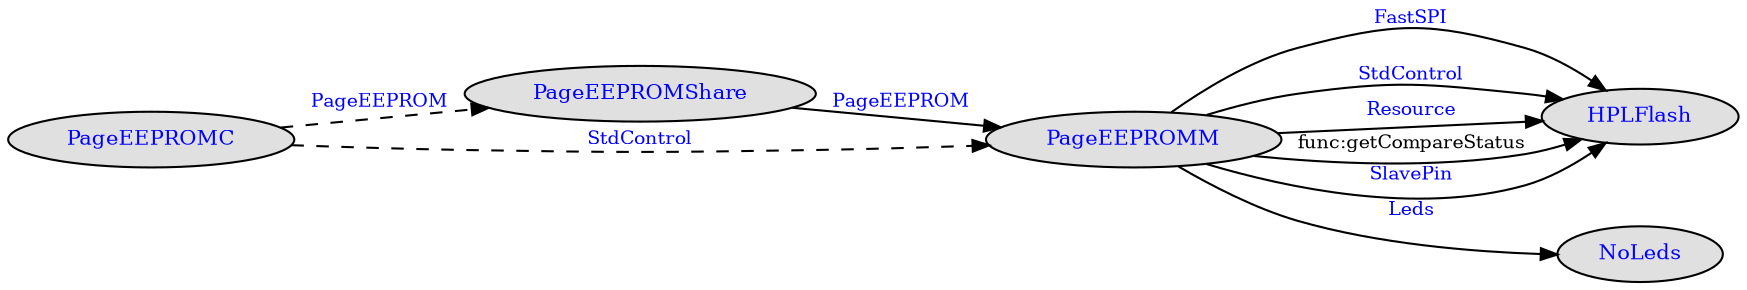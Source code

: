digraph "PageEEPROMC_if" {
    rankdir=LR;
    ratio=compress;
    margin="0,0";
    ranksep=0.0005; 
    nodesep=0.1; 
    node [shape=ellipse style=filled fillcolor="#e0e0e0"];
    node [fontsize=10 height=.1 width=.1];
    edge [fontsize=9 arrowsize=.8];
    node [fontcolor=blue];
    edge [fontcolor=blue];

    PageEEPROMC [URL="tos.platform.mica.PageEEPROMC.nc.html"];
    PageEEPROMShare [URL="tos.lib.Flash.AT45DB.PageEEPROMShare.nc.html"];
    PageEEPROMC -> PageEEPROMShare [ style=dashed label="PageEEPROM" URL="tos.lib.Flash.AT45DB.PageEEPROM.nc.html" ];
    PageEEPROMC [URL="tos.platform.mica.PageEEPROMC.nc.html"];
    PageEEPROMM [URL="tos.platform.mica.PageEEPROMM.nc.html"];
    PageEEPROMC -> PageEEPROMM [ style=dashed label="StdControl" URL="tos.interfaces.StdControl.nc.html" ];
    PageEEPROMShare [URL="tos.lib.Flash.AT45DB.PageEEPROMShare.nc.html"];
    PageEEPROMM [URL="tos.platform.mica.PageEEPROMM.nc.html"];
    PageEEPROMShare -> PageEEPROMM [ label="PageEEPROM" URL="tos.lib.Flash.AT45DB.PageEEPROM.nc.html" ];
    PageEEPROMM [URL="tos.platform.mica.PageEEPROMM.nc.html"];
    HPLFlash [URL="tos.platform.mica2.HPLFlash.nc.html"];
    PageEEPROMM -> HPLFlash [ label="FastSPI" URL="tos.interfaces.FastSPI.nc.html" ];
    PageEEPROMM [URL="tos.platform.mica.PageEEPROMM.nc.html"];
    HPLFlash [URL="tos.platform.mica2.HPLFlash.nc.html"];
    PageEEPROMM -> HPLFlash [ label="StdControl" URL="tos.interfaces.StdControl.nc.html" ];
    PageEEPROMM [URL="tos.platform.mica.PageEEPROMM.nc.html"];
    HPLFlash [URL="tos.platform.mica2.HPLFlash.nc.html"];
    PageEEPROMM -> HPLFlash [ label="Resource" URL="tos.interfaces.Resource.nc.html" ];
    PageEEPROMM [URL="tos.platform.mica.PageEEPROMM.nc.html"];
    HPLFlash [URL="tos.platform.mica2.HPLFlash.nc.html"];
    PageEEPROMM -> HPLFlash [ label="func:getCompareStatus" fontcolor=black ];
    PageEEPROMM [URL="tos.platform.mica.PageEEPROMM.nc.html"];
    HPLFlash [URL="tos.platform.mica2.HPLFlash.nc.html"];
    PageEEPROMM -> HPLFlash [ label="SlavePin" URL="tos.platform.mica.SlavePin.nc.html" ];
    PageEEPROMM [URL="tos.platform.mica.PageEEPROMM.nc.html"];
    NoLeds [URL="tos.system.NoLeds.nc.html"];
    PageEEPROMM -> NoLeds [ label="Leds" URL="tos.interfaces.Leds.nc.html" ];
}
